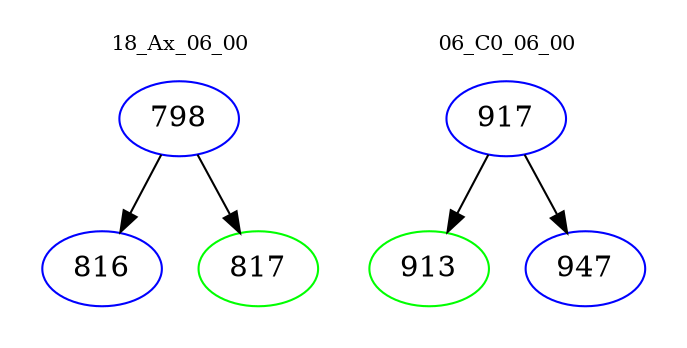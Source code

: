 digraph{
subgraph cluster_0 {
color = white
label = "18_Ax_06_00";
fontsize=10;
T0_798 [label="798", color="blue"]
T0_798 -> T0_816 [color="black"]
T0_816 [label="816", color="blue"]
T0_798 -> T0_817 [color="black"]
T0_817 [label="817", color="green"]
}
subgraph cluster_1 {
color = white
label = "06_C0_06_00";
fontsize=10;
T1_917 [label="917", color="blue"]
T1_917 -> T1_913 [color="black"]
T1_913 [label="913", color="green"]
T1_917 -> T1_947 [color="black"]
T1_947 [label="947", color="blue"]
}
}
